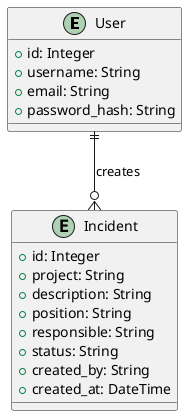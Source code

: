 @startuml

' Definición de la entidad User con sus atributos
entity User {
    + id: Integer
    + username: String
    + email: String
    + password_hash: String
}

' Definición de la entidad Incident con sus atributos
entity Incident {
    + id: Integer
    + project: String
    + description: String
    + position: String
    + responsible: String
    + status: String
    + created_by: String
    + created_at: DateTime
}

' Relación entre User e Incident donde un usuario puede crear múltiples incidencias
User ||--o{ Incident : creates

@enduml
